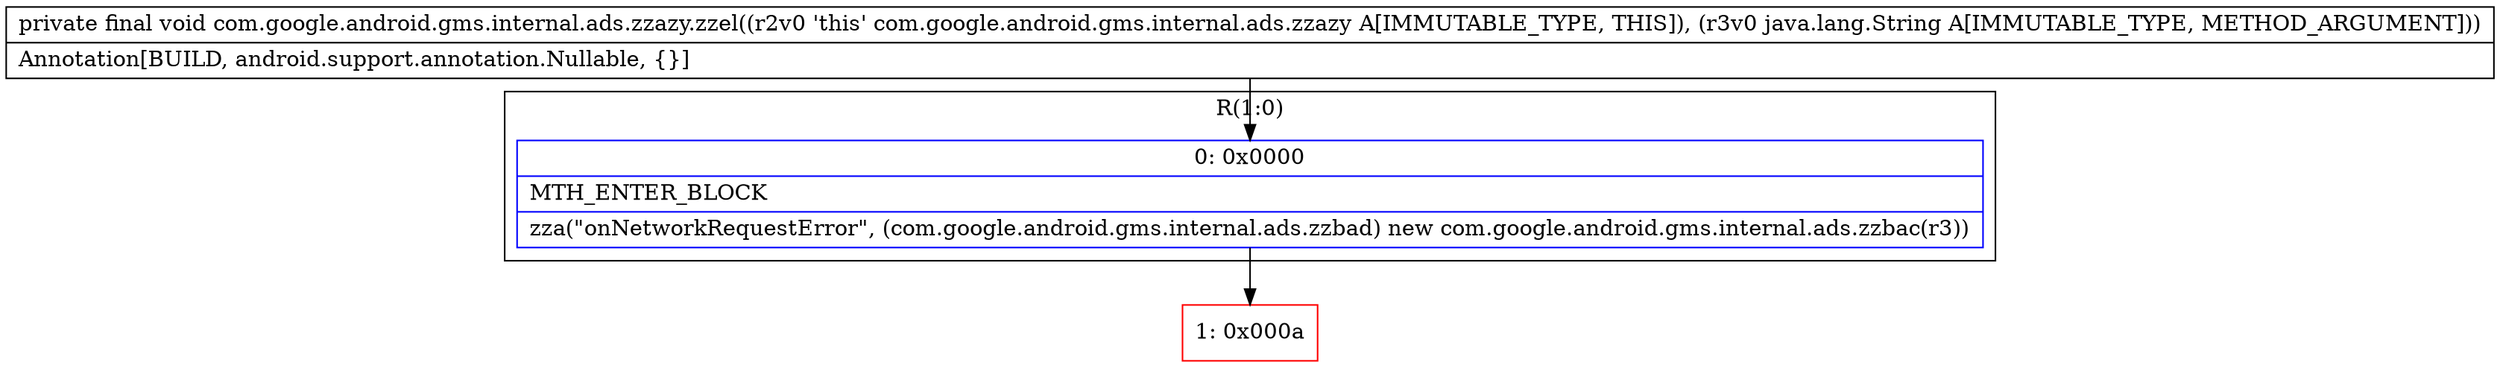 digraph "CFG forcom.google.android.gms.internal.ads.zzazy.zzel(Ljava\/lang\/String;)V" {
subgraph cluster_Region_1498387287 {
label = "R(1:0)";
node [shape=record,color=blue];
Node_0 [shape=record,label="{0\:\ 0x0000|MTH_ENTER_BLOCK\l|zza(\"onNetworkRequestError\", (com.google.android.gms.internal.ads.zzbad) new com.google.android.gms.internal.ads.zzbac(r3))\l}"];
}
Node_1 [shape=record,color=red,label="{1\:\ 0x000a}"];
MethodNode[shape=record,label="{private final void com.google.android.gms.internal.ads.zzazy.zzel((r2v0 'this' com.google.android.gms.internal.ads.zzazy A[IMMUTABLE_TYPE, THIS]), (r3v0 java.lang.String A[IMMUTABLE_TYPE, METHOD_ARGUMENT]))  | Annotation[BUILD, android.support.annotation.Nullable, \{\}]\l}"];
MethodNode -> Node_0;
Node_0 -> Node_1;
}

